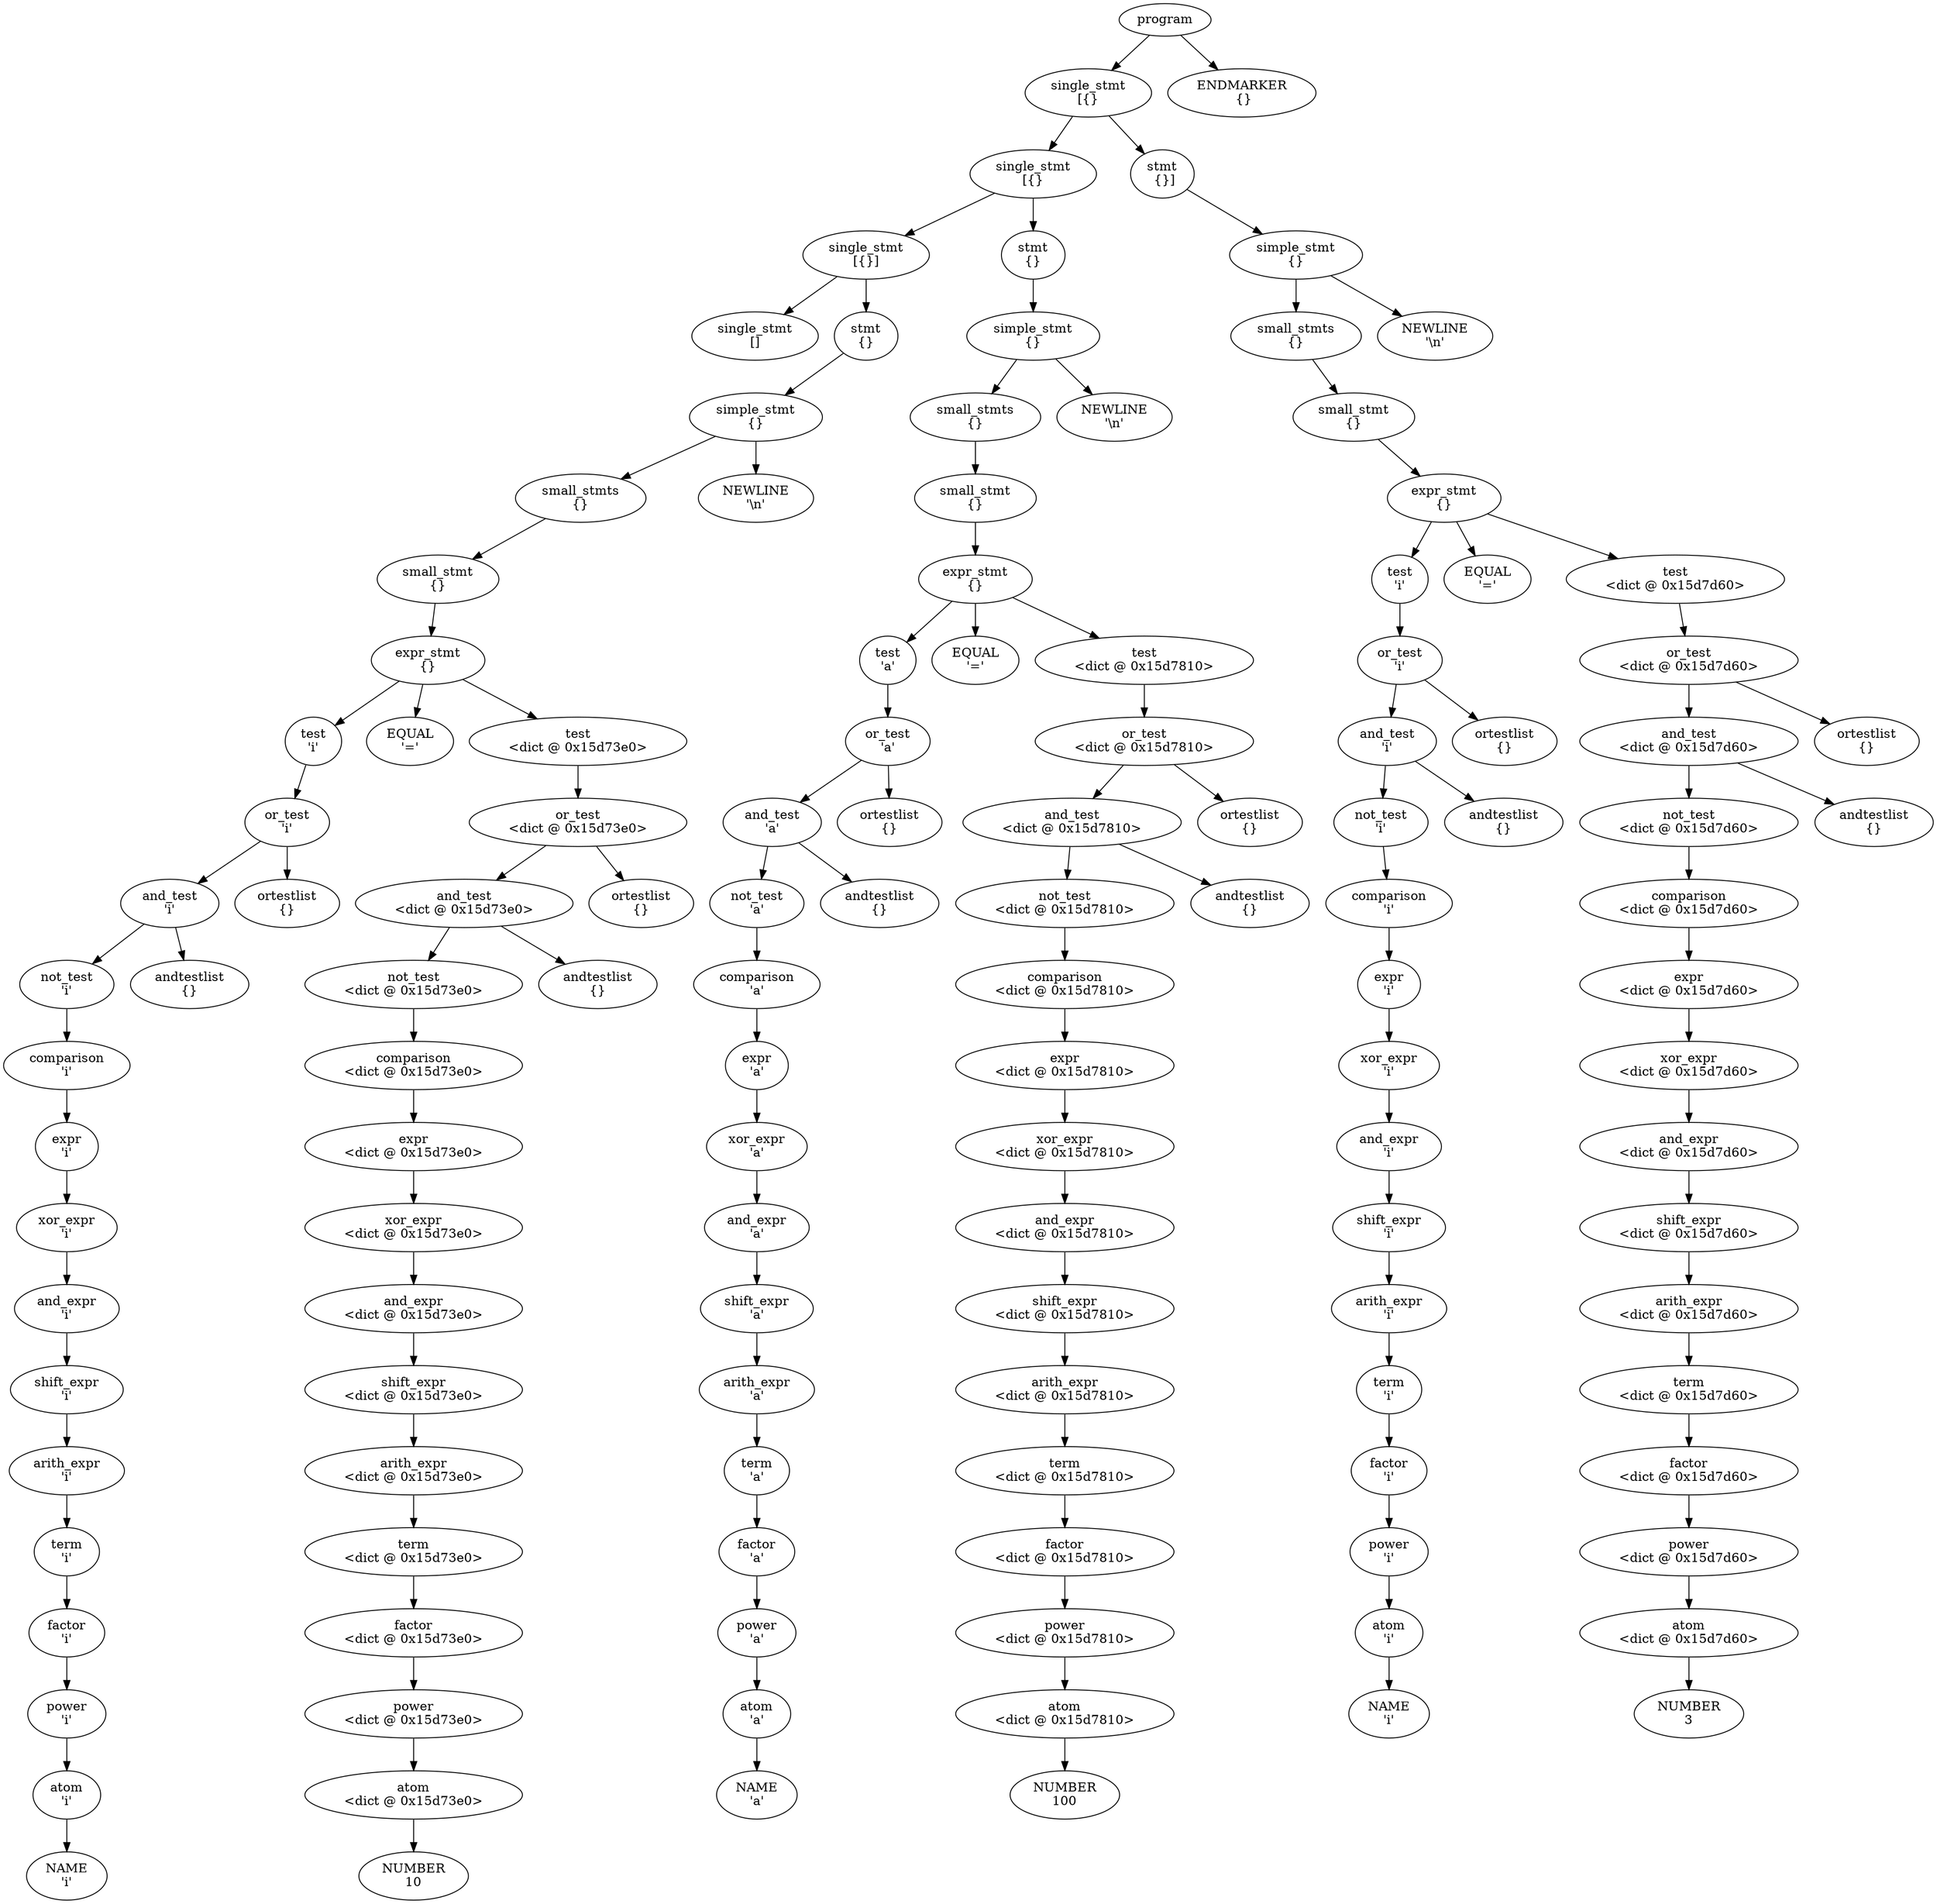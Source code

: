 digraph G 
{

	node0 [label="program"];
	node1 [label= "single_stmt\n[{}"];
	node0 -> node1;
	node2 [label= "ENDMARKER\n {}"];
	node0 -> node2;
	node3 [label= "single_stmt\n[{}"];
	node1 -> node3;
	node4 [label= "stmt\n {}]"];
	node1 -> node4;
	node5 [label= "simple_stmt\n{}"];
	node4 -> node5;
	node6 [label= "small_stmts\n{}"];
	node5 -> node6;
	node7 [label= "NEWLINE\n'\\n'"];
	node5 -> node7;
	node8 [label= "small_stmt\n{}"];
	node6 -> node8;
	node9 [label= "expr_stmt\n{}"];
	node8 -> node9;
	node10 [label= "test\n'i'"];
	node9 -> node10;
	node11 [label= "EQUAL\n'='"];
	node9 -> node11;
	node12 [label= "test\n<dict @ 0x15d7d60>"];
	node9 -> node12;
	node13 [label= "or_test\n<dict @ 0x15d7d60>"];
	node12 -> node13;
	node14 [label= "and_test\n<dict @ 0x15d7d60>"];
	node13 -> node14;
	node15 [label= "ortestlist\n{}"];
	node13 -> node15;
	node16 [label= "not_test\n<dict @ 0x15d7d60>"];
	node14 -> node16;
	node17 [label= "andtestlist\n{}"];
	node14 -> node17;
	node18 [label= "comparison\n<dict @ 0x15d7d60>"];
	node16 -> node18;
	node19 [label= "expr\n<dict @ 0x15d7d60>"];
	node18 -> node19;
	node20 [label= "xor_expr\n<dict @ 0x15d7d60>"];
	node19 -> node20;
	node21 [label= "and_expr\n<dict @ 0x15d7d60>"];
	node20 -> node21;
	node22 [label= "shift_expr\n<dict @ 0x15d7d60>"];
	node21 -> node22;
	node23 [label= "arith_expr\n<dict @ 0x15d7d60>"];
	node22 -> node23;
	node24 [label= "term\n<dict @ 0x15d7d60>"];
	node23 -> node24;
	node25 [label= "factor\n<dict @ 0x15d7d60>"];
	node24 -> node25;
	node26 [label= "power\n<dict @ 0x15d7d60>"];
	node25 -> node26;
	node27 [label= "atom\n<dict @ 0x15d7d60>"];
	node26 -> node27;
	node28 [label= "NUMBER\n3"];
	node27 -> node28;
	node29 [label= "or_test\n'i'"];
	node10 -> node29;
	node30 [label= "and_test\n'i'"];
	node29 -> node30;
	node31 [label= "ortestlist\n{}"];
	node29 -> node31;
	node32 [label= "not_test\n'i'"];
	node30 -> node32;
	node33 [label= "andtestlist\n{}"];
	node30 -> node33;
	node34 [label= "comparison\n'i'"];
	node32 -> node34;
	node35 [label= "expr\n'i'"];
	node34 -> node35;
	node36 [label= "xor_expr\n'i'"];
	node35 -> node36;
	node37 [label= "and_expr\n'i'"];
	node36 -> node37;
	node38 [label= "shift_expr\n'i'"];
	node37 -> node38;
	node39 [label= "arith_expr\n'i'"];
	node38 -> node39;
	node40 [label= "term\n'i'"];
	node39 -> node40;
	node41 [label= "factor\n'i'"];
	node40 -> node41;
	node42 [label= "power\n'i'"];
	node41 -> node42;
	node43 [label= "atom\n'i'"];
	node42 -> node43;
	node44 [label= "NAME\n'i'"];
	node43 -> node44;
	node45 [label= "single_stmt\n[{}]"];
	node3 -> node45;
	node46 [label= "stmt\n{}"];
	node3 -> node46;
	node47 [label= "simple_stmt\n{}"];
	node46 -> node47;
	node48 [label= "small_stmts\n{}"];
	node47 -> node48;
	node49 [label= "NEWLINE\n'\\n'"];
	node47 -> node49;
	node50 [label= "small_stmt\n{}"];
	node48 -> node50;
	node51 [label= "expr_stmt\n{}"];
	node50 -> node51;
	node52 [label= "test\n'a'"];
	node51 -> node52;
	node53 [label= "EQUAL\n'='"];
	node51 -> node53;
	node54 [label= "test\n<dict @ 0x15d7810>"];
	node51 -> node54;
	node55 [label= "or_test\n<dict @ 0x15d7810>"];
	node54 -> node55;
	node56 [label= "and_test\n<dict @ 0x15d7810>"];
	node55 -> node56;
	node57 [label= "ortestlist\n{}"];
	node55 -> node57;
	node58 [label= "not_test\n<dict @ 0x15d7810>"];
	node56 -> node58;
	node59 [label= "andtestlist\n{}"];
	node56 -> node59;
	node60 [label= "comparison\n<dict @ 0x15d7810>"];
	node58 -> node60;
	node61 [label= "expr\n<dict @ 0x15d7810>"];
	node60 -> node61;
	node62 [label= "xor_expr\n<dict @ 0x15d7810>"];
	node61 -> node62;
	node63 [label= "and_expr\n<dict @ 0x15d7810>"];
	node62 -> node63;
	node64 [label= "shift_expr\n<dict @ 0x15d7810>"];
	node63 -> node64;
	node65 [label= "arith_expr\n<dict @ 0x15d7810>"];
	node64 -> node65;
	node66 [label= "term\n<dict @ 0x15d7810>"];
	node65 -> node66;
	node67 [label= "factor\n<dict @ 0x15d7810>"];
	node66 -> node67;
	node68 [label= "power\n<dict @ 0x15d7810>"];
	node67 -> node68;
	node69 [label= "atom\n<dict @ 0x15d7810>"];
	node68 -> node69;
	node70 [label= "NUMBER\n100"];
	node69 -> node70;
	node71 [label= "or_test\n'a'"];
	node52 -> node71;
	node72 [label= "and_test\n'a'"];
	node71 -> node72;
	node73 [label= "ortestlist\n{}"];
	node71 -> node73;
	node74 [label= "not_test\n'a'"];
	node72 -> node74;
	node75 [label= "andtestlist\n{}"];
	node72 -> node75;
	node76 [label= "comparison\n'a'"];
	node74 -> node76;
	node77 [label= "expr\n'a'"];
	node76 -> node77;
	node78 [label= "xor_expr\n'a'"];
	node77 -> node78;
	node79 [label= "and_expr\n'a'"];
	node78 -> node79;
	node80 [label= "shift_expr\n'a'"];
	node79 -> node80;
	node81 [label= "arith_expr\n'a'"];
	node80 -> node81;
	node82 [label= "term\n'a'"];
	node81 -> node82;
	node83 [label= "factor\n'a'"];
	node82 -> node83;
	node84 [label= "power\n'a'"];
	node83 -> node84;
	node85 [label= "atom\n'a'"];
	node84 -> node85;
	node86 [label= "NAME\n'a'"];
	node85 -> node86;
	node87 [label= "single_stmt\n[]"];
	node45 -> node87;
	node88 [label= "stmt\n{}"];
	node45 -> node88;
	node89 [label= "simple_stmt\n{}"];
	node88 -> node89;
	node90 [label= "small_stmts\n{}"];
	node89 -> node90;
	node91 [label= "NEWLINE\n'\\n'"];
	node89 -> node91;
	node92 [label= "small_stmt\n{}"];
	node90 -> node92;
	node93 [label= "expr_stmt\n{}"];
	node92 -> node93;
	node94 [label= "test\n'i'"];
	node93 -> node94;
	node95 [label= "EQUAL\n'='"];
	node93 -> node95;
	node96 [label= "test\n<dict @ 0x15d73e0>"];
	node93 -> node96;
	node97 [label= "or_test\n<dict @ 0x15d73e0>"];
	node96 -> node97;
	node98 [label= "and_test\n<dict @ 0x15d73e0>"];
	node97 -> node98;
	node99 [label= "ortestlist\n{}"];
	node97 -> node99;
	node100 [label= "not_test\n<dict @ 0x15d73e0>"];
	node98 -> node100;
	node101 [label= "andtestlist\n{}"];
	node98 -> node101;
	node102 [label= "comparison\n<dict @ 0x15d73e0>"];
	node100 -> node102;
	node103 [label= "expr\n<dict @ 0x15d73e0>"];
	node102 -> node103;
	node104 [label= "xor_expr\n<dict @ 0x15d73e0>"];
	node103 -> node104;
	node105 [label= "and_expr\n<dict @ 0x15d73e0>"];
	node104 -> node105;
	node106 [label= "shift_expr\n<dict @ 0x15d73e0>"];
	node105 -> node106;
	node107 [label= "arith_expr\n<dict @ 0x15d73e0>"];
	node106 -> node107;
	node108 [label= "term\n<dict @ 0x15d73e0>"];
	node107 -> node108;
	node109 [label= "factor\n<dict @ 0x15d73e0>"];
	node108 -> node109;
	node110 [label= "power\n<dict @ 0x15d73e0>"];
	node109 -> node110;
	node111 [label= "atom\n<dict @ 0x15d73e0>"];
	node110 -> node111;
	node112 [label= "NUMBER\n10"];
	node111 -> node112;
	node113 [label= "or_test\n'i'"];
	node94 -> node113;
	node114 [label= "and_test\n'i'"];
	node113 -> node114;
	node115 [label= "ortestlist\n{}"];
	node113 -> node115;
	node116 [label= "not_test\n'i'"];
	node114 -> node116;
	node117 [label= "andtestlist\n{}"];
	node114 -> node117;
	node118 [label= "comparison\n'i'"];
	node116 -> node118;
	node119 [label= "expr\n'i'"];
	node118 -> node119;
	node120 [label= "xor_expr\n'i'"];
	node119 -> node120;
	node121 [label= "and_expr\n'i'"];
	node120 -> node121;
	node122 [label= "shift_expr\n'i'"];
	node121 -> node122;
	node123 [label= "arith_expr\n'i'"];
	node122 -> node123;
	node124 [label= "term\n'i'"];
	node123 -> node124;
	node125 [label= "factor\n'i'"];
	node124 -> node125;
	node126 [label= "power\n'i'"];
	node125 -> node126;
	node127 [label= "atom\n'i'"];
	node126 -> node127;
	node128 [label= "NAME\n'i'"];
	node127 -> node128;
}
